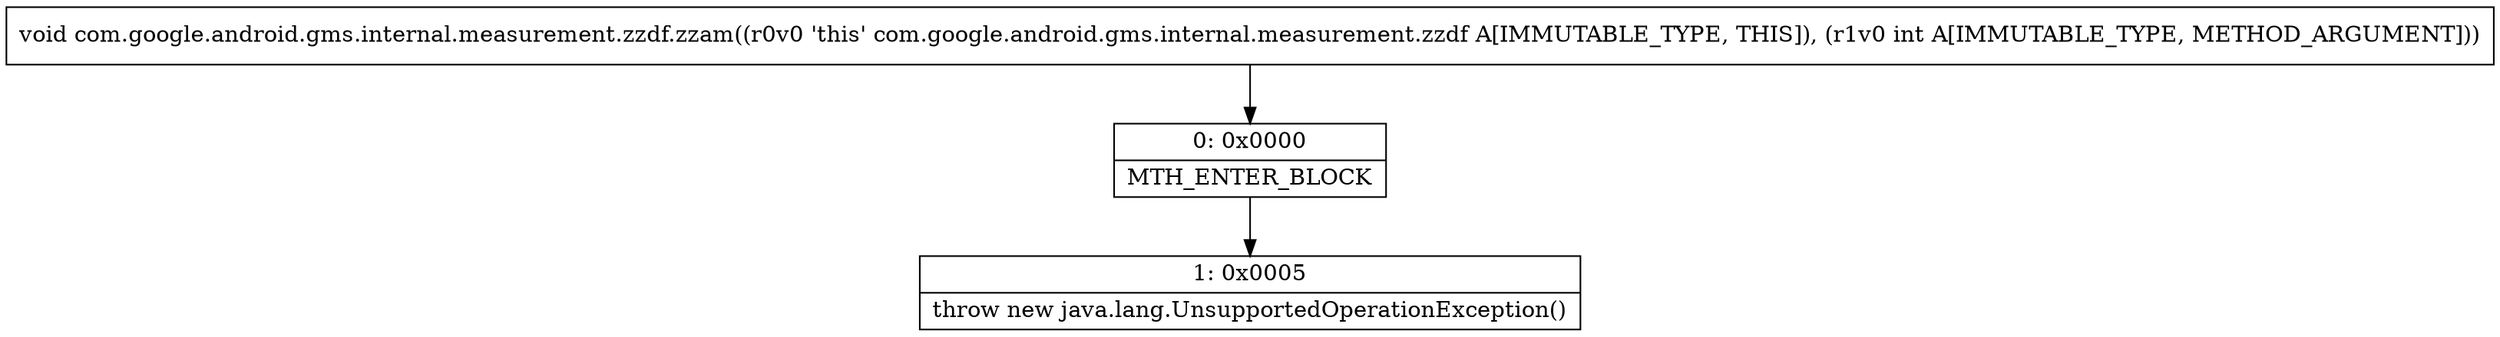 digraph "CFG forcom.google.android.gms.internal.measurement.zzdf.zzam(I)V" {
Node_0 [shape=record,label="{0\:\ 0x0000|MTH_ENTER_BLOCK\l}"];
Node_1 [shape=record,label="{1\:\ 0x0005|throw new java.lang.UnsupportedOperationException()\l}"];
MethodNode[shape=record,label="{void com.google.android.gms.internal.measurement.zzdf.zzam((r0v0 'this' com.google.android.gms.internal.measurement.zzdf A[IMMUTABLE_TYPE, THIS]), (r1v0 int A[IMMUTABLE_TYPE, METHOD_ARGUMENT])) }"];
MethodNode -> Node_0;
Node_0 -> Node_1;
}

